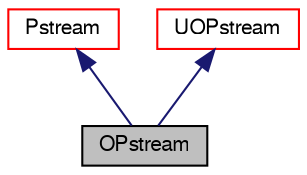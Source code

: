 digraph "OPstream"
{
  bgcolor="transparent";
  edge [fontname="FreeSans",fontsize="10",labelfontname="FreeSans",labelfontsize="10"];
  node [fontname="FreeSans",fontsize="10",shape=record];
  Node6 [label="OPstream",height=0.2,width=0.4,color="black", fillcolor="grey75", style="filled", fontcolor="black"];
  Node7 -> Node6 [dir="back",color="midnightblue",fontsize="10",style="solid",fontname="FreeSans"];
  Node7 [label="Pstream",height=0.2,width=0.4,color="red",URL="$a26250.html",tooltip="Inter-processor communications stream. "];
  Node21 -> Node6 [dir="back",color="midnightblue",fontsize="10",style="solid",fontname="FreeSans"];
  Node21 [label="UOPstream",height=0.2,width=0.4,color="red",URL="$a26262.html",tooltip="Output inter-processor communications stream operating on external buffer. "];
}
